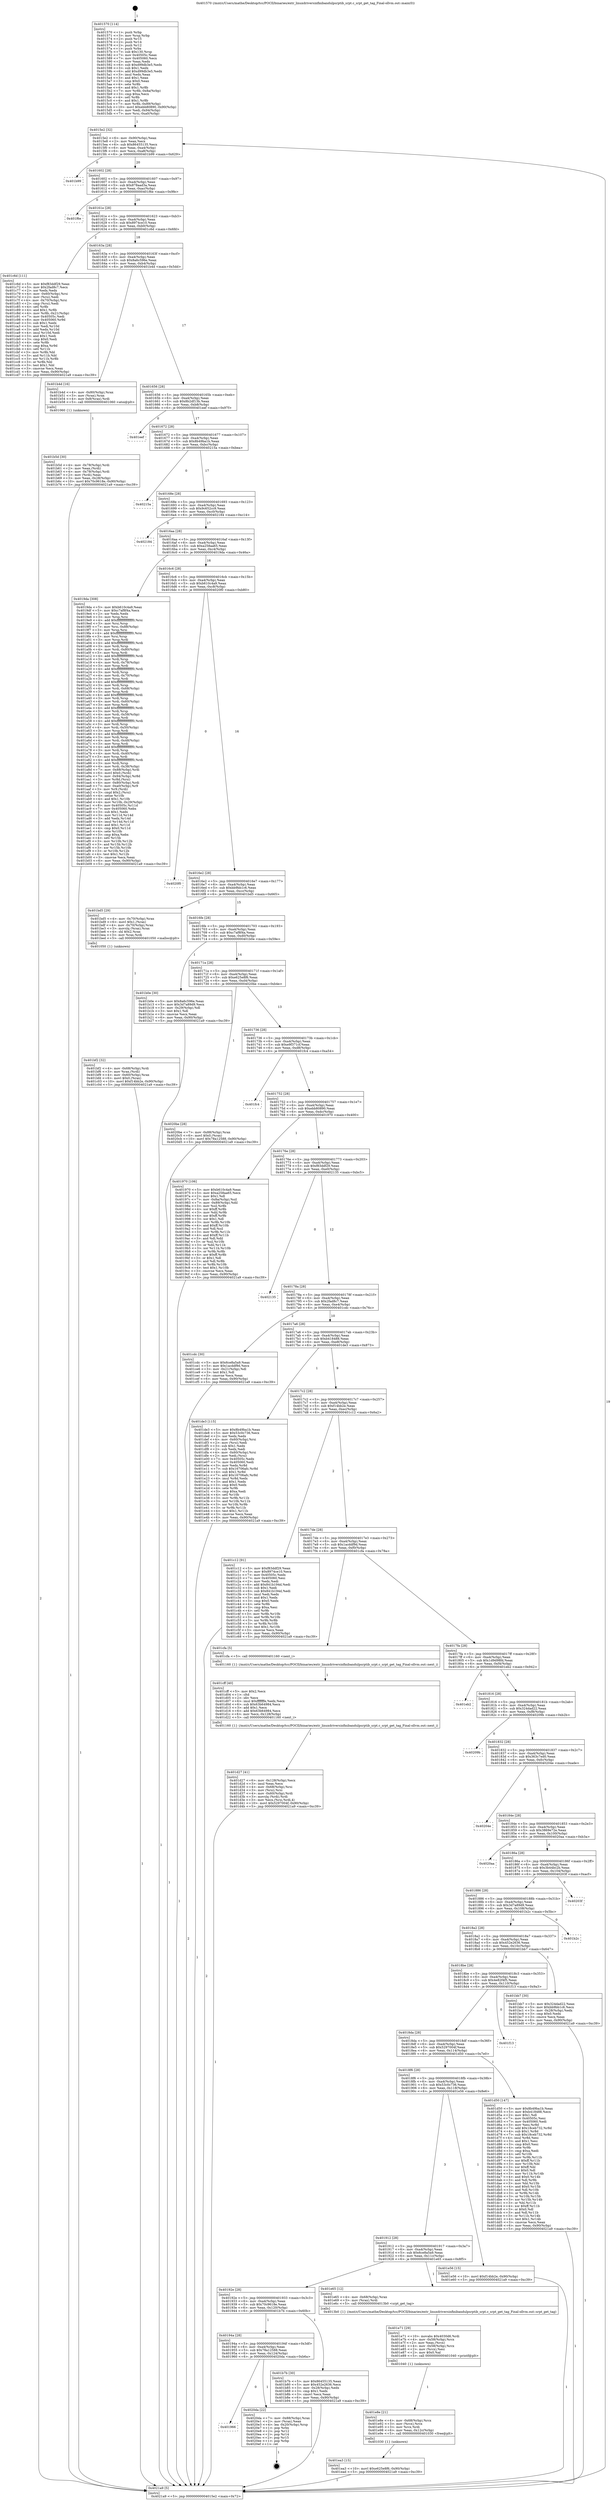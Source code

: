 digraph "0x401570" {
  label = "0x401570 (/mnt/c/Users/mathe/Desktop/tcc/POCII/binaries/extr_linuxdriversinfinibandulpsrptib_srpt.c_srpt_get_tag_Final-ollvm.out::main(0))"
  labelloc = "t"
  node[shape=record]

  Entry [label="",width=0.3,height=0.3,shape=circle,fillcolor=black,style=filled]
  "0x4015e2" [label="{
     0x4015e2 [32]\l
     | [instrs]\l
     &nbsp;&nbsp;0x4015e2 \<+6\>: mov -0x90(%rbp),%eax\l
     &nbsp;&nbsp;0x4015e8 \<+2\>: mov %eax,%ecx\l
     &nbsp;&nbsp;0x4015ea \<+6\>: sub $0x86455135,%ecx\l
     &nbsp;&nbsp;0x4015f0 \<+6\>: mov %eax,-0xa4(%rbp)\l
     &nbsp;&nbsp;0x4015f6 \<+6\>: mov %ecx,-0xa8(%rbp)\l
     &nbsp;&nbsp;0x4015fc \<+6\>: je 0000000000401b99 \<main+0x629\>\l
  }"]
  "0x401b99" [label="{
     0x401b99\l
  }", style=dashed]
  "0x401602" [label="{
     0x401602 [28]\l
     | [instrs]\l
     &nbsp;&nbsp;0x401602 \<+5\>: jmp 0000000000401607 \<main+0x97\>\l
     &nbsp;&nbsp;0x401607 \<+6\>: mov -0xa4(%rbp),%eax\l
     &nbsp;&nbsp;0x40160d \<+5\>: sub $0x878aad3a,%eax\l
     &nbsp;&nbsp;0x401612 \<+6\>: mov %eax,-0xac(%rbp)\l
     &nbsp;&nbsp;0x401618 \<+6\>: je 0000000000401f6e \<main+0x9fe\>\l
  }"]
  Exit [label="",width=0.3,height=0.3,shape=circle,fillcolor=black,style=filled,peripheries=2]
  "0x401f6e" [label="{
     0x401f6e\l
  }", style=dashed]
  "0x40161e" [label="{
     0x40161e [28]\l
     | [instrs]\l
     &nbsp;&nbsp;0x40161e \<+5\>: jmp 0000000000401623 \<main+0xb3\>\l
     &nbsp;&nbsp;0x401623 \<+6\>: mov -0xa4(%rbp),%eax\l
     &nbsp;&nbsp;0x401629 \<+5\>: sub $0x8974ce10,%eax\l
     &nbsp;&nbsp;0x40162e \<+6\>: mov %eax,-0xb0(%rbp)\l
     &nbsp;&nbsp;0x401634 \<+6\>: je 0000000000401c6d \<main+0x6fd\>\l
  }"]
  "0x401966" [label="{
     0x401966\l
  }", style=dashed]
  "0x401c6d" [label="{
     0x401c6d [111]\l
     | [instrs]\l
     &nbsp;&nbsp;0x401c6d \<+5\>: mov $0xf83ddf29,%eax\l
     &nbsp;&nbsp;0x401c72 \<+5\>: mov $0x2fad8c7,%ecx\l
     &nbsp;&nbsp;0x401c77 \<+2\>: xor %edx,%edx\l
     &nbsp;&nbsp;0x401c79 \<+4\>: mov -0x60(%rbp),%rsi\l
     &nbsp;&nbsp;0x401c7d \<+2\>: mov (%rsi),%edi\l
     &nbsp;&nbsp;0x401c7f \<+4\>: mov -0x70(%rbp),%rsi\l
     &nbsp;&nbsp;0x401c83 \<+2\>: cmp (%rsi),%edi\l
     &nbsp;&nbsp;0x401c85 \<+4\>: setl %r8b\l
     &nbsp;&nbsp;0x401c89 \<+4\>: and $0x1,%r8b\l
     &nbsp;&nbsp;0x401c8d \<+4\>: mov %r8b,-0x21(%rbp)\l
     &nbsp;&nbsp;0x401c91 \<+7\>: mov 0x40505c,%edi\l
     &nbsp;&nbsp;0x401c98 \<+8\>: mov 0x405060,%r9d\l
     &nbsp;&nbsp;0x401ca0 \<+3\>: sub $0x1,%edx\l
     &nbsp;&nbsp;0x401ca3 \<+3\>: mov %edi,%r10d\l
     &nbsp;&nbsp;0x401ca6 \<+3\>: add %edx,%r10d\l
     &nbsp;&nbsp;0x401ca9 \<+4\>: imul %r10d,%edi\l
     &nbsp;&nbsp;0x401cad \<+3\>: and $0x1,%edi\l
     &nbsp;&nbsp;0x401cb0 \<+3\>: cmp $0x0,%edi\l
     &nbsp;&nbsp;0x401cb3 \<+4\>: sete %r8b\l
     &nbsp;&nbsp;0x401cb7 \<+4\>: cmp $0xa,%r9d\l
     &nbsp;&nbsp;0x401cbb \<+4\>: setl %r11b\l
     &nbsp;&nbsp;0x401cbf \<+3\>: mov %r8b,%bl\l
     &nbsp;&nbsp;0x401cc2 \<+3\>: and %r11b,%bl\l
     &nbsp;&nbsp;0x401cc5 \<+3\>: xor %r11b,%r8b\l
     &nbsp;&nbsp;0x401cc8 \<+3\>: or %r8b,%bl\l
     &nbsp;&nbsp;0x401ccb \<+3\>: test $0x1,%bl\l
     &nbsp;&nbsp;0x401cce \<+3\>: cmovne %ecx,%eax\l
     &nbsp;&nbsp;0x401cd1 \<+6\>: mov %eax,-0x90(%rbp)\l
     &nbsp;&nbsp;0x401cd7 \<+5\>: jmp 00000000004021a9 \<main+0xc39\>\l
  }"]
  "0x40163a" [label="{
     0x40163a [28]\l
     | [instrs]\l
     &nbsp;&nbsp;0x40163a \<+5\>: jmp 000000000040163f \<main+0xcf\>\l
     &nbsp;&nbsp;0x40163f \<+6\>: mov -0xa4(%rbp),%eax\l
     &nbsp;&nbsp;0x401645 \<+5\>: sub $0x8a6c596e,%eax\l
     &nbsp;&nbsp;0x40164a \<+6\>: mov %eax,-0xb4(%rbp)\l
     &nbsp;&nbsp;0x401650 \<+6\>: je 0000000000401b4d \<main+0x5dd\>\l
  }"]
  "0x4020da" [label="{
     0x4020da [22]\l
     | [instrs]\l
     &nbsp;&nbsp;0x4020da \<+7\>: mov -0x88(%rbp),%rax\l
     &nbsp;&nbsp;0x4020e1 \<+2\>: mov (%rax),%eax\l
     &nbsp;&nbsp;0x4020e3 \<+4\>: lea -0x20(%rbp),%rsp\l
     &nbsp;&nbsp;0x4020e7 \<+1\>: pop %rbx\l
     &nbsp;&nbsp;0x4020e8 \<+2\>: pop %r12\l
     &nbsp;&nbsp;0x4020ea \<+2\>: pop %r14\l
     &nbsp;&nbsp;0x4020ec \<+2\>: pop %r15\l
     &nbsp;&nbsp;0x4020ee \<+1\>: pop %rbp\l
     &nbsp;&nbsp;0x4020ef \<+1\>: ret\l
  }"]
  "0x401b4d" [label="{
     0x401b4d [16]\l
     | [instrs]\l
     &nbsp;&nbsp;0x401b4d \<+4\>: mov -0x80(%rbp),%rax\l
     &nbsp;&nbsp;0x401b51 \<+3\>: mov (%rax),%rax\l
     &nbsp;&nbsp;0x401b54 \<+4\>: mov 0x8(%rax),%rdi\l
     &nbsp;&nbsp;0x401b58 \<+5\>: call 0000000000401060 \<atoi@plt\>\l
     | [calls]\l
     &nbsp;&nbsp;0x401060 \{1\} (unknown)\l
  }"]
  "0x401656" [label="{
     0x401656 [28]\l
     | [instrs]\l
     &nbsp;&nbsp;0x401656 \<+5\>: jmp 000000000040165b \<main+0xeb\>\l
     &nbsp;&nbsp;0x40165b \<+6\>: mov -0xa4(%rbp),%eax\l
     &nbsp;&nbsp;0x401661 \<+5\>: sub $0x8b2df13b,%eax\l
     &nbsp;&nbsp;0x401666 \<+6\>: mov %eax,-0xb8(%rbp)\l
     &nbsp;&nbsp;0x40166c \<+6\>: je 0000000000401eef \<main+0x97f\>\l
  }"]
  "0x401ea3" [label="{
     0x401ea3 [15]\l
     | [instrs]\l
     &nbsp;&nbsp;0x401ea3 \<+10\>: movl $0xe625e8f6,-0x90(%rbp)\l
     &nbsp;&nbsp;0x401ead \<+5\>: jmp 00000000004021a9 \<main+0xc39\>\l
  }"]
  "0x401eef" [label="{
     0x401eef\l
  }", style=dashed]
  "0x401672" [label="{
     0x401672 [28]\l
     | [instrs]\l
     &nbsp;&nbsp;0x401672 \<+5\>: jmp 0000000000401677 \<main+0x107\>\l
     &nbsp;&nbsp;0x401677 \<+6\>: mov -0xa4(%rbp),%eax\l
     &nbsp;&nbsp;0x40167d \<+5\>: sub $0x8b49ba1b,%eax\l
     &nbsp;&nbsp;0x401682 \<+6\>: mov %eax,-0xbc(%rbp)\l
     &nbsp;&nbsp;0x401688 \<+6\>: je 000000000040215a \<main+0xbea\>\l
  }"]
  "0x401e8e" [label="{
     0x401e8e [21]\l
     | [instrs]\l
     &nbsp;&nbsp;0x401e8e \<+4\>: mov -0x68(%rbp),%rcx\l
     &nbsp;&nbsp;0x401e92 \<+3\>: mov (%rcx),%rcx\l
     &nbsp;&nbsp;0x401e95 \<+3\>: mov %rcx,%rdi\l
     &nbsp;&nbsp;0x401e98 \<+6\>: mov %eax,-0x12c(%rbp)\l
     &nbsp;&nbsp;0x401e9e \<+5\>: call 0000000000401030 \<free@plt\>\l
     | [calls]\l
     &nbsp;&nbsp;0x401030 \{1\} (unknown)\l
  }"]
  "0x40215a" [label="{
     0x40215a\l
  }", style=dashed]
  "0x40168e" [label="{
     0x40168e [28]\l
     | [instrs]\l
     &nbsp;&nbsp;0x40168e \<+5\>: jmp 0000000000401693 \<main+0x123\>\l
     &nbsp;&nbsp;0x401693 \<+6\>: mov -0xa4(%rbp),%eax\l
     &nbsp;&nbsp;0x401699 \<+5\>: sub $0x9c652cc9,%eax\l
     &nbsp;&nbsp;0x40169e \<+6\>: mov %eax,-0xc0(%rbp)\l
     &nbsp;&nbsp;0x4016a4 \<+6\>: je 0000000000402184 \<main+0xc14\>\l
  }"]
  "0x401e71" [label="{
     0x401e71 [29]\l
     | [instrs]\l
     &nbsp;&nbsp;0x401e71 \<+10\>: movabs $0x4030d6,%rdi\l
     &nbsp;&nbsp;0x401e7b \<+4\>: mov -0x58(%rbp),%rcx\l
     &nbsp;&nbsp;0x401e7f \<+2\>: mov %eax,(%rcx)\l
     &nbsp;&nbsp;0x401e81 \<+4\>: mov -0x58(%rbp),%rcx\l
     &nbsp;&nbsp;0x401e85 \<+2\>: mov (%rcx),%esi\l
     &nbsp;&nbsp;0x401e87 \<+2\>: mov $0x0,%al\l
     &nbsp;&nbsp;0x401e89 \<+5\>: call 0000000000401040 \<printf@plt\>\l
     | [calls]\l
     &nbsp;&nbsp;0x401040 \{1\} (unknown)\l
  }"]
  "0x402184" [label="{
     0x402184\l
  }", style=dashed]
  "0x4016aa" [label="{
     0x4016aa [28]\l
     | [instrs]\l
     &nbsp;&nbsp;0x4016aa \<+5\>: jmp 00000000004016af \<main+0x13f\>\l
     &nbsp;&nbsp;0x4016af \<+6\>: mov -0xa4(%rbp),%eax\l
     &nbsp;&nbsp;0x4016b5 \<+5\>: sub $0xa258aa65,%eax\l
     &nbsp;&nbsp;0x4016ba \<+6\>: mov %eax,-0xc4(%rbp)\l
     &nbsp;&nbsp;0x4016c0 \<+6\>: je 00000000004019da \<main+0x46a\>\l
  }"]
  "0x401d27" [label="{
     0x401d27 [41]\l
     | [instrs]\l
     &nbsp;&nbsp;0x401d27 \<+6\>: mov -0x128(%rbp),%ecx\l
     &nbsp;&nbsp;0x401d2d \<+3\>: imul %eax,%ecx\l
     &nbsp;&nbsp;0x401d30 \<+4\>: mov -0x68(%rbp),%rsi\l
     &nbsp;&nbsp;0x401d34 \<+3\>: mov (%rsi),%rsi\l
     &nbsp;&nbsp;0x401d37 \<+4\>: mov -0x60(%rbp),%rdi\l
     &nbsp;&nbsp;0x401d3b \<+3\>: movslq (%rdi),%rdi\l
     &nbsp;&nbsp;0x401d3e \<+3\>: mov %ecx,(%rsi,%rdi,4)\l
     &nbsp;&nbsp;0x401d41 \<+10\>: movl $0x5297004f,-0x90(%rbp)\l
     &nbsp;&nbsp;0x401d4b \<+5\>: jmp 00000000004021a9 \<main+0xc39\>\l
  }"]
  "0x4019da" [label="{
     0x4019da [308]\l
     | [instrs]\l
     &nbsp;&nbsp;0x4019da \<+5\>: mov $0xb610c4a9,%eax\l
     &nbsp;&nbsp;0x4019df \<+5\>: mov $0xc7af8f4a,%ecx\l
     &nbsp;&nbsp;0x4019e4 \<+2\>: xor %edx,%edx\l
     &nbsp;&nbsp;0x4019e6 \<+3\>: mov %rsp,%rsi\l
     &nbsp;&nbsp;0x4019e9 \<+4\>: add $0xfffffffffffffff0,%rsi\l
     &nbsp;&nbsp;0x4019ed \<+3\>: mov %rsi,%rsp\l
     &nbsp;&nbsp;0x4019f0 \<+7\>: mov %rsi,-0x88(%rbp)\l
     &nbsp;&nbsp;0x4019f7 \<+3\>: mov %rsp,%rsi\l
     &nbsp;&nbsp;0x4019fa \<+4\>: add $0xfffffffffffffff0,%rsi\l
     &nbsp;&nbsp;0x4019fe \<+3\>: mov %rsi,%rsp\l
     &nbsp;&nbsp;0x401a01 \<+3\>: mov %rsp,%rdi\l
     &nbsp;&nbsp;0x401a04 \<+4\>: add $0xfffffffffffffff0,%rdi\l
     &nbsp;&nbsp;0x401a08 \<+3\>: mov %rdi,%rsp\l
     &nbsp;&nbsp;0x401a0b \<+4\>: mov %rdi,-0x80(%rbp)\l
     &nbsp;&nbsp;0x401a0f \<+3\>: mov %rsp,%rdi\l
     &nbsp;&nbsp;0x401a12 \<+4\>: add $0xfffffffffffffff0,%rdi\l
     &nbsp;&nbsp;0x401a16 \<+3\>: mov %rdi,%rsp\l
     &nbsp;&nbsp;0x401a19 \<+4\>: mov %rdi,-0x78(%rbp)\l
     &nbsp;&nbsp;0x401a1d \<+3\>: mov %rsp,%rdi\l
     &nbsp;&nbsp;0x401a20 \<+4\>: add $0xfffffffffffffff0,%rdi\l
     &nbsp;&nbsp;0x401a24 \<+3\>: mov %rdi,%rsp\l
     &nbsp;&nbsp;0x401a27 \<+4\>: mov %rdi,-0x70(%rbp)\l
     &nbsp;&nbsp;0x401a2b \<+3\>: mov %rsp,%rdi\l
     &nbsp;&nbsp;0x401a2e \<+4\>: add $0xfffffffffffffff0,%rdi\l
     &nbsp;&nbsp;0x401a32 \<+3\>: mov %rdi,%rsp\l
     &nbsp;&nbsp;0x401a35 \<+4\>: mov %rdi,-0x68(%rbp)\l
     &nbsp;&nbsp;0x401a39 \<+3\>: mov %rsp,%rdi\l
     &nbsp;&nbsp;0x401a3c \<+4\>: add $0xfffffffffffffff0,%rdi\l
     &nbsp;&nbsp;0x401a40 \<+3\>: mov %rdi,%rsp\l
     &nbsp;&nbsp;0x401a43 \<+4\>: mov %rdi,-0x60(%rbp)\l
     &nbsp;&nbsp;0x401a47 \<+3\>: mov %rsp,%rdi\l
     &nbsp;&nbsp;0x401a4a \<+4\>: add $0xfffffffffffffff0,%rdi\l
     &nbsp;&nbsp;0x401a4e \<+3\>: mov %rdi,%rsp\l
     &nbsp;&nbsp;0x401a51 \<+4\>: mov %rdi,-0x58(%rbp)\l
     &nbsp;&nbsp;0x401a55 \<+3\>: mov %rsp,%rdi\l
     &nbsp;&nbsp;0x401a58 \<+4\>: add $0xfffffffffffffff0,%rdi\l
     &nbsp;&nbsp;0x401a5c \<+3\>: mov %rdi,%rsp\l
     &nbsp;&nbsp;0x401a5f \<+4\>: mov %rdi,-0x50(%rbp)\l
     &nbsp;&nbsp;0x401a63 \<+3\>: mov %rsp,%rdi\l
     &nbsp;&nbsp;0x401a66 \<+4\>: add $0xfffffffffffffff0,%rdi\l
     &nbsp;&nbsp;0x401a6a \<+3\>: mov %rdi,%rsp\l
     &nbsp;&nbsp;0x401a6d \<+4\>: mov %rdi,-0x48(%rbp)\l
     &nbsp;&nbsp;0x401a71 \<+3\>: mov %rsp,%rdi\l
     &nbsp;&nbsp;0x401a74 \<+4\>: add $0xfffffffffffffff0,%rdi\l
     &nbsp;&nbsp;0x401a78 \<+3\>: mov %rdi,%rsp\l
     &nbsp;&nbsp;0x401a7b \<+4\>: mov %rdi,-0x40(%rbp)\l
     &nbsp;&nbsp;0x401a7f \<+3\>: mov %rsp,%rdi\l
     &nbsp;&nbsp;0x401a82 \<+4\>: add $0xfffffffffffffff0,%rdi\l
     &nbsp;&nbsp;0x401a86 \<+3\>: mov %rdi,%rsp\l
     &nbsp;&nbsp;0x401a89 \<+4\>: mov %rdi,-0x38(%rbp)\l
     &nbsp;&nbsp;0x401a8d \<+7\>: mov -0x88(%rbp),%rdi\l
     &nbsp;&nbsp;0x401a94 \<+6\>: movl $0x0,(%rdi)\l
     &nbsp;&nbsp;0x401a9a \<+7\>: mov -0x94(%rbp),%r8d\l
     &nbsp;&nbsp;0x401aa1 \<+3\>: mov %r8d,(%rsi)\l
     &nbsp;&nbsp;0x401aa4 \<+4\>: mov -0x80(%rbp),%rdi\l
     &nbsp;&nbsp;0x401aa8 \<+7\>: mov -0xa0(%rbp),%r9\l
     &nbsp;&nbsp;0x401aaf \<+3\>: mov %r9,(%rdi)\l
     &nbsp;&nbsp;0x401ab2 \<+3\>: cmpl $0x2,(%rsi)\l
     &nbsp;&nbsp;0x401ab5 \<+4\>: setne %r10b\l
     &nbsp;&nbsp;0x401ab9 \<+4\>: and $0x1,%r10b\l
     &nbsp;&nbsp;0x401abd \<+4\>: mov %r10b,-0x29(%rbp)\l
     &nbsp;&nbsp;0x401ac1 \<+8\>: mov 0x40505c,%r11d\l
     &nbsp;&nbsp;0x401ac9 \<+7\>: mov 0x405060,%ebx\l
     &nbsp;&nbsp;0x401ad0 \<+3\>: sub $0x1,%edx\l
     &nbsp;&nbsp;0x401ad3 \<+3\>: mov %r11d,%r14d\l
     &nbsp;&nbsp;0x401ad6 \<+3\>: add %edx,%r14d\l
     &nbsp;&nbsp;0x401ad9 \<+4\>: imul %r14d,%r11d\l
     &nbsp;&nbsp;0x401add \<+4\>: and $0x1,%r11d\l
     &nbsp;&nbsp;0x401ae1 \<+4\>: cmp $0x0,%r11d\l
     &nbsp;&nbsp;0x401ae5 \<+4\>: sete %r10b\l
     &nbsp;&nbsp;0x401ae9 \<+3\>: cmp $0xa,%ebx\l
     &nbsp;&nbsp;0x401aec \<+4\>: setl %r15b\l
     &nbsp;&nbsp;0x401af0 \<+3\>: mov %r10b,%r12b\l
     &nbsp;&nbsp;0x401af3 \<+3\>: and %r15b,%r12b\l
     &nbsp;&nbsp;0x401af6 \<+3\>: xor %r15b,%r10b\l
     &nbsp;&nbsp;0x401af9 \<+3\>: or %r10b,%r12b\l
     &nbsp;&nbsp;0x401afc \<+4\>: test $0x1,%r12b\l
     &nbsp;&nbsp;0x401b00 \<+3\>: cmovne %ecx,%eax\l
     &nbsp;&nbsp;0x401b03 \<+6\>: mov %eax,-0x90(%rbp)\l
     &nbsp;&nbsp;0x401b09 \<+5\>: jmp 00000000004021a9 \<main+0xc39\>\l
  }"]
  "0x4016c6" [label="{
     0x4016c6 [28]\l
     | [instrs]\l
     &nbsp;&nbsp;0x4016c6 \<+5\>: jmp 00000000004016cb \<main+0x15b\>\l
     &nbsp;&nbsp;0x4016cb \<+6\>: mov -0xa4(%rbp),%eax\l
     &nbsp;&nbsp;0x4016d1 \<+5\>: sub $0xb610c4a9,%eax\l
     &nbsp;&nbsp;0x4016d6 \<+6\>: mov %eax,-0xc8(%rbp)\l
     &nbsp;&nbsp;0x4016dc \<+6\>: je 00000000004020f0 \<main+0xb80\>\l
  }"]
  "0x401cff" [label="{
     0x401cff [40]\l
     | [instrs]\l
     &nbsp;&nbsp;0x401cff \<+5\>: mov $0x2,%ecx\l
     &nbsp;&nbsp;0x401d04 \<+1\>: cltd\l
     &nbsp;&nbsp;0x401d05 \<+2\>: idiv %ecx\l
     &nbsp;&nbsp;0x401d07 \<+6\>: imul $0xfffffffe,%edx,%ecx\l
     &nbsp;&nbsp;0x401d0d \<+6\>: sub $0x63b64984,%ecx\l
     &nbsp;&nbsp;0x401d13 \<+3\>: add $0x1,%ecx\l
     &nbsp;&nbsp;0x401d16 \<+6\>: add $0x63b64984,%ecx\l
     &nbsp;&nbsp;0x401d1c \<+6\>: mov %ecx,-0x128(%rbp)\l
     &nbsp;&nbsp;0x401d22 \<+5\>: call 0000000000401160 \<next_i\>\l
     | [calls]\l
     &nbsp;&nbsp;0x401160 \{1\} (/mnt/c/Users/mathe/Desktop/tcc/POCII/binaries/extr_linuxdriversinfinibandulpsrptib_srpt.c_srpt_get_tag_Final-ollvm.out::next_i)\l
  }"]
  "0x4020f0" [label="{
     0x4020f0\l
  }", style=dashed]
  "0x4016e2" [label="{
     0x4016e2 [28]\l
     | [instrs]\l
     &nbsp;&nbsp;0x4016e2 \<+5\>: jmp 00000000004016e7 \<main+0x177\>\l
     &nbsp;&nbsp;0x4016e7 \<+6\>: mov -0xa4(%rbp),%eax\l
     &nbsp;&nbsp;0x4016ed \<+5\>: sub $0xbb9bb1c6,%eax\l
     &nbsp;&nbsp;0x4016f2 \<+6\>: mov %eax,-0xcc(%rbp)\l
     &nbsp;&nbsp;0x4016f8 \<+6\>: je 0000000000401bd5 \<main+0x665\>\l
  }"]
  "0x401bf2" [label="{
     0x401bf2 [32]\l
     | [instrs]\l
     &nbsp;&nbsp;0x401bf2 \<+4\>: mov -0x68(%rbp),%rdi\l
     &nbsp;&nbsp;0x401bf6 \<+3\>: mov %rax,(%rdi)\l
     &nbsp;&nbsp;0x401bf9 \<+4\>: mov -0x60(%rbp),%rax\l
     &nbsp;&nbsp;0x401bfd \<+6\>: movl $0x0,(%rax)\l
     &nbsp;&nbsp;0x401c03 \<+10\>: movl $0xf14bb2e,-0x90(%rbp)\l
     &nbsp;&nbsp;0x401c0d \<+5\>: jmp 00000000004021a9 \<main+0xc39\>\l
  }"]
  "0x401bd5" [label="{
     0x401bd5 [29]\l
     | [instrs]\l
     &nbsp;&nbsp;0x401bd5 \<+4\>: mov -0x70(%rbp),%rax\l
     &nbsp;&nbsp;0x401bd9 \<+6\>: movl $0x1,(%rax)\l
     &nbsp;&nbsp;0x401bdf \<+4\>: mov -0x70(%rbp),%rax\l
     &nbsp;&nbsp;0x401be3 \<+3\>: movslq (%rax),%rax\l
     &nbsp;&nbsp;0x401be6 \<+4\>: shl $0x2,%rax\l
     &nbsp;&nbsp;0x401bea \<+3\>: mov %rax,%rdi\l
     &nbsp;&nbsp;0x401bed \<+5\>: call 0000000000401050 \<malloc@plt\>\l
     | [calls]\l
     &nbsp;&nbsp;0x401050 \{1\} (unknown)\l
  }"]
  "0x4016fe" [label="{
     0x4016fe [28]\l
     | [instrs]\l
     &nbsp;&nbsp;0x4016fe \<+5\>: jmp 0000000000401703 \<main+0x193\>\l
     &nbsp;&nbsp;0x401703 \<+6\>: mov -0xa4(%rbp),%eax\l
     &nbsp;&nbsp;0x401709 \<+5\>: sub $0xc7af8f4a,%eax\l
     &nbsp;&nbsp;0x40170e \<+6\>: mov %eax,-0xd0(%rbp)\l
     &nbsp;&nbsp;0x401714 \<+6\>: je 0000000000401b0e \<main+0x59e\>\l
  }"]
  "0x40194a" [label="{
     0x40194a [28]\l
     | [instrs]\l
     &nbsp;&nbsp;0x40194a \<+5\>: jmp 000000000040194f \<main+0x3df\>\l
     &nbsp;&nbsp;0x40194f \<+6\>: mov -0xa4(%rbp),%eax\l
     &nbsp;&nbsp;0x401955 \<+5\>: sub $0x78a12588,%eax\l
     &nbsp;&nbsp;0x40195a \<+6\>: mov %eax,-0x124(%rbp)\l
     &nbsp;&nbsp;0x401960 \<+6\>: je 00000000004020da \<main+0xb6a\>\l
  }"]
  "0x401b0e" [label="{
     0x401b0e [30]\l
     | [instrs]\l
     &nbsp;&nbsp;0x401b0e \<+5\>: mov $0x8a6c596e,%eax\l
     &nbsp;&nbsp;0x401b13 \<+5\>: mov $0x3d7a89d9,%ecx\l
     &nbsp;&nbsp;0x401b18 \<+3\>: mov -0x29(%rbp),%dl\l
     &nbsp;&nbsp;0x401b1b \<+3\>: test $0x1,%dl\l
     &nbsp;&nbsp;0x401b1e \<+3\>: cmovne %ecx,%eax\l
     &nbsp;&nbsp;0x401b21 \<+6\>: mov %eax,-0x90(%rbp)\l
     &nbsp;&nbsp;0x401b27 \<+5\>: jmp 00000000004021a9 \<main+0xc39\>\l
  }"]
  "0x40171a" [label="{
     0x40171a [28]\l
     | [instrs]\l
     &nbsp;&nbsp;0x40171a \<+5\>: jmp 000000000040171f \<main+0x1af\>\l
     &nbsp;&nbsp;0x40171f \<+6\>: mov -0xa4(%rbp),%eax\l
     &nbsp;&nbsp;0x401725 \<+5\>: sub $0xe625e8f6,%eax\l
     &nbsp;&nbsp;0x40172a \<+6\>: mov %eax,-0xd4(%rbp)\l
     &nbsp;&nbsp;0x401730 \<+6\>: je 00000000004020be \<main+0xb4e\>\l
  }"]
  "0x401b7b" [label="{
     0x401b7b [30]\l
     | [instrs]\l
     &nbsp;&nbsp;0x401b7b \<+5\>: mov $0x86455135,%eax\l
     &nbsp;&nbsp;0x401b80 \<+5\>: mov $0x452e2636,%ecx\l
     &nbsp;&nbsp;0x401b85 \<+3\>: mov -0x28(%rbp),%edx\l
     &nbsp;&nbsp;0x401b88 \<+3\>: cmp $0x1,%edx\l
     &nbsp;&nbsp;0x401b8b \<+3\>: cmovl %ecx,%eax\l
     &nbsp;&nbsp;0x401b8e \<+6\>: mov %eax,-0x90(%rbp)\l
     &nbsp;&nbsp;0x401b94 \<+5\>: jmp 00000000004021a9 \<main+0xc39\>\l
  }"]
  "0x4020be" [label="{
     0x4020be [28]\l
     | [instrs]\l
     &nbsp;&nbsp;0x4020be \<+7\>: mov -0x88(%rbp),%rax\l
     &nbsp;&nbsp;0x4020c5 \<+6\>: movl $0x0,(%rax)\l
     &nbsp;&nbsp;0x4020cb \<+10\>: movl $0x78a12588,-0x90(%rbp)\l
     &nbsp;&nbsp;0x4020d5 \<+5\>: jmp 00000000004021a9 \<main+0xc39\>\l
  }"]
  "0x401736" [label="{
     0x401736 [28]\l
     | [instrs]\l
     &nbsp;&nbsp;0x401736 \<+5\>: jmp 000000000040173b \<main+0x1cb\>\l
     &nbsp;&nbsp;0x40173b \<+6\>: mov -0xa4(%rbp),%eax\l
     &nbsp;&nbsp;0x401741 \<+5\>: sub $0xe9f371cf,%eax\l
     &nbsp;&nbsp;0x401746 \<+6\>: mov %eax,-0xd8(%rbp)\l
     &nbsp;&nbsp;0x40174c \<+6\>: je 0000000000401fc4 \<main+0xa54\>\l
  }"]
  "0x40192e" [label="{
     0x40192e [28]\l
     | [instrs]\l
     &nbsp;&nbsp;0x40192e \<+5\>: jmp 0000000000401933 \<main+0x3c3\>\l
     &nbsp;&nbsp;0x401933 \<+6\>: mov -0xa4(%rbp),%eax\l
     &nbsp;&nbsp;0x401939 \<+5\>: sub $0x70c9618e,%eax\l
     &nbsp;&nbsp;0x40193e \<+6\>: mov %eax,-0x120(%rbp)\l
     &nbsp;&nbsp;0x401944 \<+6\>: je 0000000000401b7b \<main+0x60b\>\l
  }"]
  "0x401fc4" [label="{
     0x401fc4\l
  }", style=dashed]
  "0x401752" [label="{
     0x401752 [28]\l
     | [instrs]\l
     &nbsp;&nbsp;0x401752 \<+5\>: jmp 0000000000401757 \<main+0x1e7\>\l
     &nbsp;&nbsp;0x401757 \<+6\>: mov -0xa4(%rbp),%eax\l
     &nbsp;&nbsp;0x40175d \<+5\>: sub $0xebb80890,%eax\l
     &nbsp;&nbsp;0x401762 \<+6\>: mov %eax,-0xdc(%rbp)\l
     &nbsp;&nbsp;0x401768 \<+6\>: je 0000000000401970 \<main+0x400\>\l
  }"]
  "0x401e65" [label="{
     0x401e65 [12]\l
     | [instrs]\l
     &nbsp;&nbsp;0x401e65 \<+4\>: mov -0x68(%rbp),%rax\l
     &nbsp;&nbsp;0x401e69 \<+3\>: mov (%rax),%rdi\l
     &nbsp;&nbsp;0x401e6c \<+5\>: call 00000000004013b0 \<srpt_get_tag\>\l
     | [calls]\l
     &nbsp;&nbsp;0x4013b0 \{1\} (/mnt/c/Users/mathe/Desktop/tcc/POCII/binaries/extr_linuxdriversinfinibandulpsrptib_srpt.c_srpt_get_tag_Final-ollvm.out::srpt_get_tag)\l
  }"]
  "0x401970" [label="{
     0x401970 [106]\l
     | [instrs]\l
     &nbsp;&nbsp;0x401970 \<+5\>: mov $0xb610c4a9,%eax\l
     &nbsp;&nbsp;0x401975 \<+5\>: mov $0xa258aa65,%ecx\l
     &nbsp;&nbsp;0x40197a \<+2\>: mov $0x1,%dl\l
     &nbsp;&nbsp;0x40197c \<+7\>: mov -0x8a(%rbp),%sil\l
     &nbsp;&nbsp;0x401983 \<+7\>: mov -0x89(%rbp),%dil\l
     &nbsp;&nbsp;0x40198a \<+3\>: mov %sil,%r8b\l
     &nbsp;&nbsp;0x40198d \<+4\>: xor $0xff,%r8b\l
     &nbsp;&nbsp;0x401991 \<+3\>: mov %dil,%r9b\l
     &nbsp;&nbsp;0x401994 \<+4\>: xor $0xff,%r9b\l
     &nbsp;&nbsp;0x401998 \<+3\>: xor $0x1,%dl\l
     &nbsp;&nbsp;0x40199b \<+3\>: mov %r8b,%r10b\l
     &nbsp;&nbsp;0x40199e \<+4\>: and $0xff,%r10b\l
     &nbsp;&nbsp;0x4019a2 \<+3\>: and %dl,%sil\l
     &nbsp;&nbsp;0x4019a5 \<+3\>: mov %r9b,%r11b\l
     &nbsp;&nbsp;0x4019a8 \<+4\>: and $0xff,%r11b\l
     &nbsp;&nbsp;0x4019ac \<+3\>: and %dl,%dil\l
     &nbsp;&nbsp;0x4019af \<+3\>: or %sil,%r10b\l
     &nbsp;&nbsp;0x4019b2 \<+3\>: or %dil,%r11b\l
     &nbsp;&nbsp;0x4019b5 \<+3\>: xor %r11b,%r10b\l
     &nbsp;&nbsp;0x4019b8 \<+3\>: or %r9b,%r8b\l
     &nbsp;&nbsp;0x4019bb \<+4\>: xor $0xff,%r8b\l
     &nbsp;&nbsp;0x4019bf \<+3\>: or $0x1,%dl\l
     &nbsp;&nbsp;0x4019c2 \<+3\>: and %dl,%r8b\l
     &nbsp;&nbsp;0x4019c5 \<+3\>: or %r8b,%r10b\l
     &nbsp;&nbsp;0x4019c8 \<+4\>: test $0x1,%r10b\l
     &nbsp;&nbsp;0x4019cc \<+3\>: cmovne %ecx,%eax\l
     &nbsp;&nbsp;0x4019cf \<+6\>: mov %eax,-0x90(%rbp)\l
     &nbsp;&nbsp;0x4019d5 \<+5\>: jmp 00000000004021a9 \<main+0xc39\>\l
  }"]
  "0x40176e" [label="{
     0x40176e [28]\l
     | [instrs]\l
     &nbsp;&nbsp;0x40176e \<+5\>: jmp 0000000000401773 \<main+0x203\>\l
     &nbsp;&nbsp;0x401773 \<+6\>: mov -0xa4(%rbp),%eax\l
     &nbsp;&nbsp;0x401779 \<+5\>: sub $0xf83ddf29,%eax\l
     &nbsp;&nbsp;0x40177e \<+6\>: mov %eax,-0xe0(%rbp)\l
     &nbsp;&nbsp;0x401784 \<+6\>: je 0000000000402135 \<main+0xbc5\>\l
  }"]
  "0x4021a9" [label="{
     0x4021a9 [5]\l
     | [instrs]\l
     &nbsp;&nbsp;0x4021a9 \<+5\>: jmp 00000000004015e2 \<main+0x72\>\l
  }"]
  "0x401570" [label="{
     0x401570 [114]\l
     | [instrs]\l
     &nbsp;&nbsp;0x401570 \<+1\>: push %rbp\l
     &nbsp;&nbsp;0x401571 \<+3\>: mov %rsp,%rbp\l
     &nbsp;&nbsp;0x401574 \<+2\>: push %r15\l
     &nbsp;&nbsp;0x401576 \<+2\>: push %r14\l
     &nbsp;&nbsp;0x401578 \<+2\>: push %r12\l
     &nbsp;&nbsp;0x40157a \<+1\>: push %rbx\l
     &nbsp;&nbsp;0x40157b \<+7\>: sub $0x130,%rsp\l
     &nbsp;&nbsp;0x401582 \<+7\>: mov 0x40505c,%eax\l
     &nbsp;&nbsp;0x401589 \<+7\>: mov 0x405060,%ecx\l
     &nbsp;&nbsp;0x401590 \<+2\>: mov %eax,%edx\l
     &nbsp;&nbsp;0x401592 \<+6\>: sub $0xd99db3e5,%edx\l
     &nbsp;&nbsp;0x401598 \<+3\>: sub $0x1,%edx\l
     &nbsp;&nbsp;0x40159b \<+6\>: add $0xd99db3e5,%edx\l
     &nbsp;&nbsp;0x4015a1 \<+3\>: imul %edx,%eax\l
     &nbsp;&nbsp;0x4015a4 \<+3\>: and $0x1,%eax\l
     &nbsp;&nbsp;0x4015a7 \<+3\>: cmp $0x0,%eax\l
     &nbsp;&nbsp;0x4015aa \<+4\>: sete %r8b\l
     &nbsp;&nbsp;0x4015ae \<+4\>: and $0x1,%r8b\l
     &nbsp;&nbsp;0x4015b2 \<+7\>: mov %r8b,-0x8a(%rbp)\l
     &nbsp;&nbsp;0x4015b9 \<+3\>: cmp $0xa,%ecx\l
     &nbsp;&nbsp;0x4015bc \<+4\>: setl %r8b\l
     &nbsp;&nbsp;0x4015c0 \<+4\>: and $0x1,%r8b\l
     &nbsp;&nbsp;0x4015c4 \<+7\>: mov %r8b,-0x89(%rbp)\l
     &nbsp;&nbsp;0x4015cb \<+10\>: movl $0xebb80890,-0x90(%rbp)\l
     &nbsp;&nbsp;0x4015d5 \<+6\>: mov %edi,-0x94(%rbp)\l
     &nbsp;&nbsp;0x4015db \<+7\>: mov %rsi,-0xa0(%rbp)\l
  }"]
  "0x401912" [label="{
     0x401912 [28]\l
     | [instrs]\l
     &nbsp;&nbsp;0x401912 \<+5\>: jmp 0000000000401917 \<main+0x3a7\>\l
     &nbsp;&nbsp;0x401917 \<+6\>: mov -0xa4(%rbp),%eax\l
     &nbsp;&nbsp;0x40191d \<+5\>: sub $0x6ce8a5a9,%eax\l
     &nbsp;&nbsp;0x401922 \<+6\>: mov %eax,-0x11c(%rbp)\l
     &nbsp;&nbsp;0x401928 \<+6\>: je 0000000000401e65 \<main+0x8f5\>\l
  }"]
  "0x401b5d" [label="{
     0x401b5d [30]\l
     | [instrs]\l
     &nbsp;&nbsp;0x401b5d \<+4\>: mov -0x78(%rbp),%rdi\l
     &nbsp;&nbsp;0x401b61 \<+2\>: mov %eax,(%rdi)\l
     &nbsp;&nbsp;0x401b63 \<+4\>: mov -0x78(%rbp),%rdi\l
     &nbsp;&nbsp;0x401b67 \<+2\>: mov (%rdi),%eax\l
     &nbsp;&nbsp;0x401b69 \<+3\>: mov %eax,-0x28(%rbp)\l
     &nbsp;&nbsp;0x401b6c \<+10\>: movl $0x70c9618e,-0x90(%rbp)\l
     &nbsp;&nbsp;0x401b76 \<+5\>: jmp 00000000004021a9 \<main+0xc39\>\l
  }"]
  "0x401e56" [label="{
     0x401e56 [15]\l
     | [instrs]\l
     &nbsp;&nbsp;0x401e56 \<+10\>: movl $0xf14bb2e,-0x90(%rbp)\l
     &nbsp;&nbsp;0x401e60 \<+5\>: jmp 00000000004021a9 \<main+0xc39\>\l
  }"]
  "0x402135" [label="{
     0x402135\l
  }", style=dashed]
  "0x40178a" [label="{
     0x40178a [28]\l
     | [instrs]\l
     &nbsp;&nbsp;0x40178a \<+5\>: jmp 000000000040178f \<main+0x21f\>\l
     &nbsp;&nbsp;0x40178f \<+6\>: mov -0xa4(%rbp),%eax\l
     &nbsp;&nbsp;0x401795 \<+5\>: sub $0x2fad8c7,%eax\l
     &nbsp;&nbsp;0x40179a \<+6\>: mov %eax,-0xe4(%rbp)\l
     &nbsp;&nbsp;0x4017a0 \<+6\>: je 0000000000401cdc \<main+0x76c\>\l
  }"]
  "0x4018f6" [label="{
     0x4018f6 [28]\l
     | [instrs]\l
     &nbsp;&nbsp;0x4018f6 \<+5\>: jmp 00000000004018fb \<main+0x38b\>\l
     &nbsp;&nbsp;0x4018fb \<+6\>: mov -0xa4(%rbp),%eax\l
     &nbsp;&nbsp;0x401901 \<+5\>: sub $0x53c0c736,%eax\l
     &nbsp;&nbsp;0x401906 \<+6\>: mov %eax,-0x118(%rbp)\l
     &nbsp;&nbsp;0x40190c \<+6\>: je 0000000000401e56 \<main+0x8e6\>\l
  }"]
  "0x401cdc" [label="{
     0x401cdc [30]\l
     | [instrs]\l
     &nbsp;&nbsp;0x401cdc \<+5\>: mov $0x6ce8a5a9,%eax\l
     &nbsp;&nbsp;0x401ce1 \<+5\>: mov $0x1acddf9d,%ecx\l
     &nbsp;&nbsp;0x401ce6 \<+3\>: mov -0x21(%rbp),%dl\l
     &nbsp;&nbsp;0x401ce9 \<+3\>: test $0x1,%dl\l
     &nbsp;&nbsp;0x401cec \<+3\>: cmovne %ecx,%eax\l
     &nbsp;&nbsp;0x401cef \<+6\>: mov %eax,-0x90(%rbp)\l
     &nbsp;&nbsp;0x401cf5 \<+5\>: jmp 00000000004021a9 \<main+0xc39\>\l
  }"]
  "0x4017a6" [label="{
     0x4017a6 [28]\l
     | [instrs]\l
     &nbsp;&nbsp;0x4017a6 \<+5\>: jmp 00000000004017ab \<main+0x23b\>\l
     &nbsp;&nbsp;0x4017ab \<+6\>: mov -0xa4(%rbp),%eax\l
     &nbsp;&nbsp;0x4017b1 \<+5\>: sub $0xb418488,%eax\l
     &nbsp;&nbsp;0x4017b6 \<+6\>: mov %eax,-0xe8(%rbp)\l
     &nbsp;&nbsp;0x4017bc \<+6\>: je 0000000000401de3 \<main+0x873\>\l
  }"]
  "0x401d50" [label="{
     0x401d50 [147]\l
     | [instrs]\l
     &nbsp;&nbsp;0x401d50 \<+5\>: mov $0x8b49ba1b,%eax\l
     &nbsp;&nbsp;0x401d55 \<+5\>: mov $0xb418488,%ecx\l
     &nbsp;&nbsp;0x401d5a \<+2\>: mov $0x1,%dl\l
     &nbsp;&nbsp;0x401d5c \<+7\>: mov 0x40505c,%esi\l
     &nbsp;&nbsp;0x401d63 \<+7\>: mov 0x405060,%edi\l
     &nbsp;&nbsp;0x401d6a \<+3\>: mov %esi,%r8d\l
     &nbsp;&nbsp;0x401d6d \<+7\>: add $0x18ceb732,%r8d\l
     &nbsp;&nbsp;0x401d74 \<+4\>: sub $0x1,%r8d\l
     &nbsp;&nbsp;0x401d78 \<+7\>: sub $0x18ceb732,%r8d\l
     &nbsp;&nbsp;0x401d7f \<+4\>: imul %r8d,%esi\l
     &nbsp;&nbsp;0x401d83 \<+3\>: and $0x1,%esi\l
     &nbsp;&nbsp;0x401d86 \<+3\>: cmp $0x0,%esi\l
     &nbsp;&nbsp;0x401d89 \<+4\>: sete %r9b\l
     &nbsp;&nbsp;0x401d8d \<+3\>: cmp $0xa,%edi\l
     &nbsp;&nbsp;0x401d90 \<+4\>: setl %r10b\l
     &nbsp;&nbsp;0x401d94 \<+3\>: mov %r9b,%r11b\l
     &nbsp;&nbsp;0x401d97 \<+4\>: xor $0xff,%r11b\l
     &nbsp;&nbsp;0x401d9b \<+3\>: mov %r10b,%bl\l
     &nbsp;&nbsp;0x401d9e \<+3\>: xor $0xff,%bl\l
     &nbsp;&nbsp;0x401da1 \<+3\>: xor $0x0,%dl\l
     &nbsp;&nbsp;0x401da4 \<+3\>: mov %r11b,%r14b\l
     &nbsp;&nbsp;0x401da7 \<+4\>: and $0x0,%r14b\l
     &nbsp;&nbsp;0x401dab \<+3\>: and %dl,%r9b\l
     &nbsp;&nbsp;0x401dae \<+3\>: mov %bl,%r15b\l
     &nbsp;&nbsp;0x401db1 \<+4\>: and $0x0,%r15b\l
     &nbsp;&nbsp;0x401db5 \<+3\>: and %dl,%r10b\l
     &nbsp;&nbsp;0x401db8 \<+3\>: or %r9b,%r14b\l
     &nbsp;&nbsp;0x401dbb \<+3\>: or %r10b,%r15b\l
     &nbsp;&nbsp;0x401dbe \<+3\>: xor %r15b,%r14b\l
     &nbsp;&nbsp;0x401dc1 \<+3\>: or %bl,%r11b\l
     &nbsp;&nbsp;0x401dc4 \<+4\>: xor $0xff,%r11b\l
     &nbsp;&nbsp;0x401dc8 \<+3\>: or $0x0,%dl\l
     &nbsp;&nbsp;0x401dcb \<+3\>: and %dl,%r11b\l
     &nbsp;&nbsp;0x401dce \<+3\>: or %r11b,%r14b\l
     &nbsp;&nbsp;0x401dd1 \<+4\>: test $0x1,%r14b\l
     &nbsp;&nbsp;0x401dd5 \<+3\>: cmovne %ecx,%eax\l
     &nbsp;&nbsp;0x401dd8 \<+6\>: mov %eax,-0x90(%rbp)\l
     &nbsp;&nbsp;0x401dde \<+5\>: jmp 00000000004021a9 \<main+0xc39\>\l
  }"]
  "0x401de3" [label="{
     0x401de3 [115]\l
     | [instrs]\l
     &nbsp;&nbsp;0x401de3 \<+5\>: mov $0x8b49ba1b,%eax\l
     &nbsp;&nbsp;0x401de8 \<+5\>: mov $0x53c0c736,%ecx\l
     &nbsp;&nbsp;0x401ded \<+2\>: xor %edx,%edx\l
     &nbsp;&nbsp;0x401def \<+4\>: mov -0x60(%rbp),%rsi\l
     &nbsp;&nbsp;0x401df3 \<+2\>: mov (%rsi),%edi\l
     &nbsp;&nbsp;0x401df5 \<+3\>: sub $0x1,%edx\l
     &nbsp;&nbsp;0x401df8 \<+2\>: sub %edx,%edi\l
     &nbsp;&nbsp;0x401dfa \<+4\>: mov -0x60(%rbp),%rsi\l
     &nbsp;&nbsp;0x401dfe \<+2\>: mov %edi,(%rsi)\l
     &nbsp;&nbsp;0x401e00 \<+7\>: mov 0x40505c,%edx\l
     &nbsp;&nbsp;0x401e07 \<+7\>: mov 0x405060,%edi\l
     &nbsp;&nbsp;0x401e0e \<+3\>: mov %edx,%r8d\l
     &nbsp;&nbsp;0x401e11 \<+7\>: sub $0x16706afc,%r8d\l
     &nbsp;&nbsp;0x401e18 \<+4\>: sub $0x1,%r8d\l
     &nbsp;&nbsp;0x401e1c \<+7\>: add $0x16706afc,%r8d\l
     &nbsp;&nbsp;0x401e23 \<+4\>: imul %r8d,%edx\l
     &nbsp;&nbsp;0x401e27 \<+3\>: and $0x1,%edx\l
     &nbsp;&nbsp;0x401e2a \<+3\>: cmp $0x0,%edx\l
     &nbsp;&nbsp;0x401e2d \<+4\>: sete %r9b\l
     &nbsp;&nbsp;0x401e31 \<+3\>: cmp $0xa,%edi\l
     &nbsp;&nbsp;0x401e34 \<+4\>: setl %r10b\l
     &nbsp;&nbsp;0x401e38 \<+3\>: mov %r9b,%r11b\l
     &nbsp;&nbsp;0x401e3b \<+3\>: and %r10b,%r11b\l
     &nbsp;&nbsp;0x401e3e \<+3\>: xor %r10b,%r9b\l
     &nbsp;&nbsp;0x401e41 \<+3\>: or %r9b,%r11b\l
     &nbsp;&nbsp;0x401e44 \<+4\>: test $0x1,%r11b\l
     &nbsp;&nbsp;0x401e48 \<+3\>: cmovne %ecx,%eax\l
     &nbsp;&nbsp;0x401e4b \<+6\>: mov %eax,-0x90(%rbp)\l
     &nbsp;&nbsp;0x401e51 \<+5\>: jmp 00000000004021a9 \<main+0xc39\>\l
  }"]
  "0x4017c2" [label="{
     0x4017c2 [28]\l
     | [instrs]\l
     &nbsp;&nbsp;0x4017c2 \<+5\>: jmp 00000000004017c7 \<main+0x257\>\l
     &nbsp;&nbsp;0x4017c7 \<+6\>: mov -0xa4(%rbp),%eax\l
     &nbsp;&nbsp;0x4017cd \<+5\>: sub $0xf14bb2e,%eax\l
     &nbsp;&nbsp;0x4017d2 \<+6\>: mov %eax,-0xec(%rbp)\l
     &nbsp;&nbsp;0x4017d8 \<+6\>: je 0000000000401c12 \<main+0x6a2\>\l
  }"]
  "0x4018da" [label="{
     0x4018da [28]\l
     | [instrs]\l
     &nbsp;&nbsp;0x4018da \<+5\>: jmp 00000000004018df \<main+0x36f\>\l
     &nbsp;&nbsp;0x4018df \<+6\>: mov -0xa4(%rbp),%eax\l
     &nbsp;&nbsp;0x4018e5 \<+5\>: sub $0x5297004f,%eax\l
     &nbsp;&nbsp;0x4018ea \<+6\>: mov %eax,-0x114(%rbp)\l
     &nbsp;&nbsp;0x4018f0 \<+6\>: je 0000000000401d50 \<main+0x7e0\>\l
  }"]
  "0x401c12" [label="{
     0x401c12 [91]\l
     | [instrs]\l
     &nbsp;&nbsp;0x401c12 \<+5\>: mov $0xf83ddf29,%eax\l
     &nbsp;&nbsp;0x401c17 \<+5\>: mov $0x8974ce10,%ecx\l
     &nbsp;&nbsp;0x401c1c \<+7\>: mov 0x40505c,%edx\l
     &nbsp;&nbsp;0x401c23 \<+7\>: mov 0x405060,%esi\l
     &nbsp;&nbsp;0x401c2a \<+2\>: mov %edx,%edi\l
     &nbsp;&nbsp;0x401c2c \<+6\>: add $0x841b194d,%edi\l
     &nbsp;&nbsp;0x401c32 \<+3\>: sub $0x1,%edi\l
     &nbsp;&nbsp;0x401c35 \<+6\>: sub $0x841b194d,%edi\l
     &nbsp;&nbsp;0x401c3b \<+3\>: imul %edi,%edx\l
     &nbsp;&nbsp;0x401c3e \<+3\>: and $0x1,%edx\l
     &nbsp;&nbsp;0x401c41 \<+3\>: cmp $0x0,%edx\l
     &nbsp;&nbsp;0x401c44 \<+4\>: sete %r8b\l
     &nbsp;&nbsp;0x401c48 \<+3\>: cmp $0xa,%esi\l
     &nbsp;&nbsp;0x401c4b \<+4\>: setl %r9b\l
     &nbsp;&nbsp;0x401c4f \<+3\>: mov %r8b,%r10b\l
     &nbsp;&nbsp;0x401c52 \<+3\>: and %r9b,%r10b\l
     &nbsp;&nbsp;0x401c55 \<+3\>: xor %r9b,%r8b\l
     &nbsp;&nbsp;0x401c58 \<+3\>: or %r8b,%r10b\l
     &nbsp;&nbsp;0x401c5b \<+4\>: test $0x1,%r10b\l
     &nbsp;&nbsp;0x401c5f \<+3\>: cmovne %ecx,%eax\l
     &nbsp;&nbsp;0x401c62 \<+6\>: mov %eax,-0x90(%rbp)\l
     &nbsp;&nbsp;0x401c68 \<+5\>: jmp 00000000004021a9 \<main+0xc39\>\l
  }"]
  "0x4017de" [label="{
     0x4017de [28]\l
     | [instrs]\l
     &nbsp;&nbsp;0x4017de \<+5\>: jmp 00000000004017e3 \<main+0x273\>\l
     &nbsp;&nbsp;0x4017e3 \<+6\>: mov -0xa4(%rbp),%eax\l
     &nbsp;&nbsp;0x4017e9 \<+5\>: sub $0x1acddf9d,%eax\l
     &nbsp;&nbsp;0x4017ee \<+6\>: mov %eax,-0xf0(%rbp)\l
     &nbsp;&nbsp;0x4017f4 \<+6\>: je 0000000000401cfa \<main+0x78a\>\l
  }"]
  "0x401f13" [label="{
     0x401f13\l
  }", style=dashed]
  "0x401cfa" [label="{
     0x401cfa [5]\l
     | [instrs]\l
     &nbsp;&nbsp;0x401cfa \<+5\>: call 0000000000401160 \<next_i\>\l
     | [calls]\l
     &nbsp;&nbsp;0x401160 \{1\} (/mnt/c/Users/mathe/Desktop/tcc/POCII/binaries/extr_linuxdriversinfinibandulpsrptib_srpt.c_srpt_get_tag_Final-ollvm.out::next_i)\l
  }"]
  "0x4017fa" [label="{
     0x4017fa [28]\l
     | [instrs]\l
     &nbsp;&nbsp;0x4017fa \<+5\>: jmp 00000000004017ff \<main+0x28f\>\l
     &nbsp;&nbsp;0x4017ff \<+6\>: mov -0xa4(%rbp),%eax\l
     &nbsp;&nbsp;0x401805 \<+5\>: sub $0x1d9d98fd,%eax\l
     &nbsp;&nbsp;0x40180a \<+6\>: mov %eax,-0xf4(%rbp)\l
     &nbsp;&nbsp;0x401810 \<+6\>: je 0000000000401eb2 \<main+0x942\>\l
  }"]
  "0x4018be" [label="{
     0x4018be [28]\l
     | [instrs]\l
     &nbsp;&nbsp;0x4018be \<+5\>: jmp 00000000004018c3 \<main+0x353\>\l
     &nbsp;&nbsp;0x4018c3 \<+6\>: mov -0xa4(%rbp),%eax\l
     &nbsp;&nbsp;0x4018c9 \<+5\>: sub $0x4e82f4f5,%eax\l
     &nbsp;&nbsp;0x4018ce \<+6\>: mov %eax,-0x110(%rbp)\l
     &nbsp;&nbsp;0x4018d4 \<+6\>: je 0000000000401f13 \<main+0x9a3\>\l
  }"]
  "0x401eb2" [label="{
     0x401eb2\l
  }", style=dashed]
  "0x401816" [label="{
     0x401816 [28]\l
     | [instrs]\l
     &nbsp;&nbsp;0x401816 \<+5\>: jmp 000000000040181b \<main+0x2ab\>\l
     &nbsp;&nbsp;0x40181b \<+6\>: mov -0xa4(%rbp),%eax\l
     &nbsp;&nbsp;0x401821 \<+5\>: sub $0x324dad22,%eax\l
     &nbsp;&nbsp;0x401826 \<+6\>: mov %eax,-0xf8(%rbp)\l
     &nbsp;&nbsp;0x40182c \<+6\>: je 000000000040209b \<main+0xb2b\>\l
  }"]
  "0x401bb7" [label="{
     0x401bb7 [30]\l
     | [instrs]\l
     &nbsp;&nbsp;0x401bb7 \<+5\>: mov $0x324dad22,%eax\l
     &nbsp;&nbsp;0x401bbc \<+5\>: mov $0xbb9bb1c6,%ecx\l
     &nbsp;&nbsp;0x401bc1 \<+3\>: mov -0x28(%rbp),%edx\l
     &nbsp;&nbsp;0x401bc4 \<+3\>: cmp $0x0,%edx\l
     &nbsp;&nbsp;0x401bc7 \<+3\>: cmove %ecx,%eax\l
     &nbsp;&nbsp;0x401bca \<+6\>: mov %eax,-0x90(%rbp)\l
     &nbsp;&nbsp;0x401bd0 \<+5\>: jmp 00000000004021a9 \<main+0xc39\>\l
  }"]
  "0x40209b" [label="{
     0x40209b\l
  }", style=dashed]
  "0x401832" [label="{
     0x401832 [28]\l
     | [instrs]\l
     &nbsp;&nbsp;0x401832 \<+5\>: jmp 0000000000401837 \<main+0x2c7\>\l
     &nbsp;&nbsp;0x401837 \<+6\>: mov -0xa4(%rbp),%eax\l
     &nbsp;&nbsp;0x40183d \<+5\>: sub $0x363c7ed0,%eax\l
     &nbsp;&nbsp;0x401842 \<+6\>: mov %eax,-0xfc(%rbp)\l
     &nbsp;&nbsp;0x401848 \<+6\>: je 000000000040204e \<main+0xade\>\l
  }"]
  "0x4018a2" [label="{
     0x4018a2 [28]\l
     | [instrs]\l
     &nbsp;&nbsp;0x4018a2 \<+5\>: jmp 00000000004018a7 \<main+0x337\>\l
     &nbsp;&nbsp;0x4018a7 \<+6\>: mov -0xa4(%rbp),%eax\l
     &nbsp;&nbsp;0x4018ad \<+5\>: sub $0x452e2636,%eax\l
     &nbsp;&nbsp;0x4018b2 \<+6\>: mov %eax,-0x10c(%rbp)\l
     &nbsp;&nbsp;0x4018b8 \<+6\>: je 0000000000401bb7 \<main+0x647\>\l
  }"]
  "0x40204e" [label="{
     0x40204e\l
  }", style=dashed]
  "0x40184e" [label="{
     0x40184e [28]\l
     | [instrs]\l
     &nbsp;&nbsp;0x40184e \<+5\>: jmp 0000000000401853 \<main+0x2e3\>\l
     &nbsp;&nbsp;0x401853 \<+6\>: mov -0xa4(%rbp),%eax\l
     &nbsp;&nbsp;0x401859 \<+5\>: sub $0x3869e72e,%eax\l
     &nbsp;&nbsp;0x40185e \<+6\>: mov %eax,-0x100(%rbp)\l
     &nbsp;&nbsp;0x401864 \<+6\>: je 00000000004020aa \<main+0xb3a\>\l
  }"]
  "0x401b2c" [label="{
     0x401b2c\l
  }", style=dashed]
  "0x4020aa" [label="{
     0x4020aa\l
  }", style=dashed]
  "0x40186a" [label="{
     0x40186a [28]\l
     | [instrs]\l
     &nbsp;&nbsp;0x40186a \<+5\>: jmp 000000000040186f \<main+0x2ff\>\l
     &nbsp;&nbsp;0x40186f \<+6\>: mov -0xa4(%rbp),%eax\l
     &nbsp;&nbsp;0x401875 \<+5\>: sub $0x3b44bc2b,%eax\l
     &nbsp;&nbsp;0x40187a \<+6\>: mov %eax,-0x104(%rbp)\l
     &nbsp;&nbsp;0x401880 \<+6\>: je 000000000040203f \<main+0xacf\>\l
  }"]
  "0x401886" [label="{
     0x401886 [28]\l
     | [instrs]\l
     &nbsp;&nbsp;0x401886 \<+5\>: jmp 000000000040188b \<main+0x31b\>\l
     &nbsp;&nbsp;0x40188b \<+6\>: mov -0xa4(%rbp),%eax\l
     &nbsp;&nbsp;0x401891 \<+5\>: sub $0x3d7a89d9,%eax\l
     &nbsp;&nbsp;0x401896 \<+6\>: mov %eax,-0x108(%rbp)\l
     &nbsp;&nbsp;0x40189c \<+6\>: je 0000000000401b2c \<main+0x5bc\>\l
  }"]
  "0x40203f" [label="{
     0x40203f\l
  }", style=dashed]
  Entry -> "0x401570" [label=" 1"]
  "0x4015e2" -> "0x401b99" [label=" 0"]
  "0x4015e2" -> "0x401602" [label=" 20"]
  "0x4020da" -> Exit [label=" 1"]
  "0x401602" -> "0x401f6e" [label=" 0"]
  "0x401602" -> "0x40161e" [label=" 20"]
  "0x40194a" -> "0x401966" [label=" 0"]
  "0x40161e" -> "0x401c6d" [label=" 2"]
  "0x40161e" -> "0x40163a" [label=" 18"]
  "0x40194a" -> "0x4020da" [label=" 1"]
  "0x40163a" -> "0x401b4d" [label=" 1"]
  "0x40163a" -> "0x401656" [label=" 17"]
  "0x4020be" -> "0x4021a9" [label=" 1"]
  "0x401656" -> "0x401eef" [label=" 0"]
  "0x401656" -> "0x401672" [label=" 17"]
  "0x401ea3" -> "0x4021a9" [label=" 1"]
  "0x401672" -> "0x40215a" [label=" 0"]
  "0x401672" -> "0x40168e" [label=" 17"]
  "0x401e8e" -> "0x401ea3" [label=" 1"]
  "0x40168e" -> "0x402184" [label=" 0"]
  "0x40168e" -> "0x4016aa" [label=" 17"]
  "0x401e71" -> "0x401e8e" [label=" 1"]
  "0x4016aa" -> "0x4019da" [label=" 1"]
  "0x4016aa" -> "0x4016c6" [label=" 16"]
  "0x401e65" -> "0x401e71" [label=" 1"]
  "0x4016c6" -> "0x4020f0" [label=" 0"]
  "0x4016c6" -> "0x4016e2" [label=" 16"]
  "0x401e56" -> "0x4021a9" [label=" 1"]
  "0x4016e2" -> "0x401bd5" [label=" 1"]
  "0x4016e2" -> "0x4016fe" [label=" 15"]
  "0x401de3" -> "0x4021a9" [label=" 1"]
  "0x4016fe" -> "0x401b0e" [label=" 1"]
  "0x4016fe" -> "0x40171a" [label=" 14"]
  "0x401d50" -> "0x4021a9" [label=" 1"]
  "0x40171a" -> "0x4020be" [label=" 1"]
  "0x40171a" -> "0x401736" [label=" 13"]
  "0x401d27" -> "0x4021a9" [label=" 1"]
  "0x401736" -> "0x401fc4" [label=" 0"]
  "0x401736" -> "0x401752" [label=" 13"]
  "0x401cfa" -> "0x401cff" [label=" 1"]
  "0x401752" -> "0x401970" [label=" 1"]
  "0x401752" -> "0x40176e" [label=" 12"]
  "0x401970" -> "0x4021a9" [label=" 1"]
  "0x401570" -> "0x4015e2" [label=" 1"]
  "0x4021a9" -> "0x4015e2" [label=" 19"]
  "0x401cdc" -> "0x4021a9" [label=" 2"]
  "0x4019da" -> "0x4021a9" [label=" 1"]
  "0x401b0e" -> "0x4021a9" [label=" 1"]
  "0x401b4d" -> "0x401b5d" [label=" 1"]
  "0x401b5d" -> "0x4021a9" [label=" 1"]
  "0x401c12" -> "0x4021a9" [label=" 2"]
  "0x40176e" -> "0x402135" [label=" 0"]
  "0x40176e" -> "0x40178a" [label=" 12"]
  "0x401bf2" -> "0x4021a9" [label=" 1"]
  "0x40178a" -> "0x401cdc" [label=" 2"]
  "0x40178a" -> "0x4017a6" [label=" 10"]
  "0x401bb7" -> "0x4021a9" [label=" 1"]
  "0x4017a6" -> "0x401de3" [label=" 1"]
  "0x4017a6" -> "0x4017c2" [label=" 9"]
  "0x401b7b" -> "0x4021a9" [label=" 1"]
  "0x4017c2" -> "0x401c12" [label=" 2"]
  "0x4017c2" -> "0x4017de" [label=" 7"]
  "0x40192e" -> "0x401b7b" [label=" 1"]
  "0x4017de" -> "0x401cfa" [label=" 1"]
  "0x4017de" -> "0x4017fa" [label=" 6"]
  "0x401cff" -> "0x401d27" [label=" 1"]
  "0x4017fa" -> "0x401eb2" [label=" 0"]
  "0x4017fa" -> "0x401816" [label=" 6"]
  "0x401912" -> "0x401e65" [label=" 1"]
  "0x401816" -> "0x40209b" [label=" 0"]
  "0x401816" -> "0x401832" [label=" 6"]
  "0x401c6d" -> "0x4021a9" [label=" 2"]
  "0x401832" -> "0x40204e" [label=" 0"]
  "0x401832" -> "0x40184e" [label=" 6"]
  "0x4018f6" -> "0x401e56" [label=" 1"]
  "0x40184e" -> "0x4020aa" [label=" 0"]
  "0x40184e" -> "0x40186a" [label=" 6"]
  "0x401bd5" -> "0x401bf2" [label=" 1"]
  "0x40186a" -> "0x40203f" [label=" 0"]
  "0x40186a" -> "0x401886" [label=" 6"]
  "0x4018da" -> "0x4018f6" [label=" 4"]
  "0x401886" -> "0x401b2c" [label=" 0"]
  "0x401886" -> "0x4018a2" [label=" 6"]
  "0x4018f6" -> "0x401912" [label=" 3"]
  "0x4018a2" -> "0x401bb7" [label=" 1"]
  "0x4018a2" -> "0x4018be" [label=" 5"]
  "0x401912" -> "0x40192e" [label=" 2"]
  "0x4018be" -> "0x401f13" [label=" 0"]
  "0x4018be" -> "0x4018da" [label=" 5"]
  "0x40192e" -> "0x40194a" [label=" 1"]
  "0x4018da" -> "0x401d50" [label=" 1"]
}
